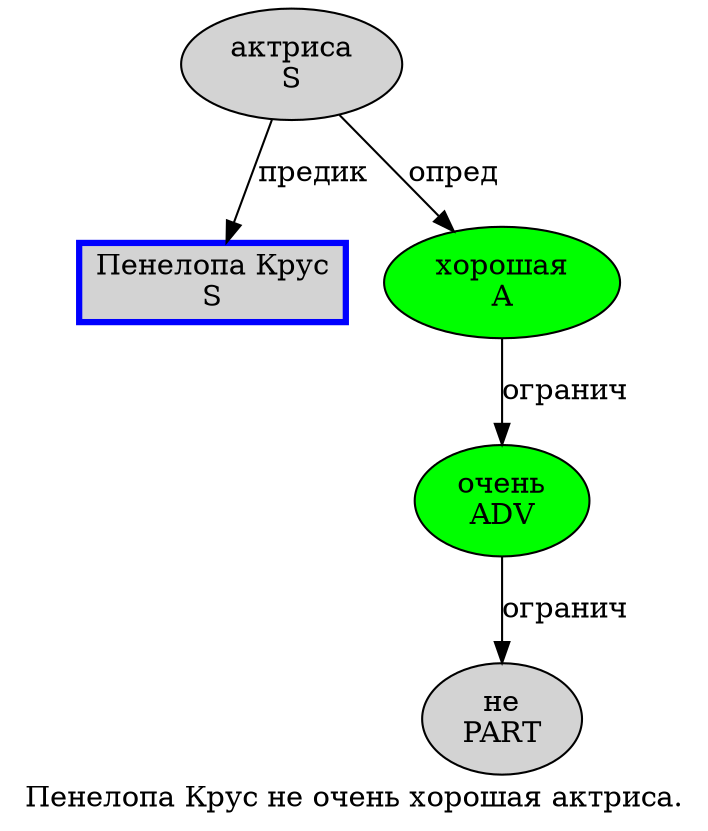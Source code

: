 digraph SENTENCE_15 {
	graph [label="Пенелопа Крус не очень хорошая актриса."]
	node [style=filled]
		0 [label="Пенелопа Крус
S" color=blue fillcolor=lightgray penwidth=3 shape=box]
		1 [label="не
PART" color="" fillcolor=lightgray penwidth=1 shape=ellipse]
		2 [label="очень
ADV" color="" fillcolor=green penwidth=1 shape=ellipse]
		3 [label="хорошая
A" color="" fillcolor=green penwidth=1 shape=ellipse]
		4 [label="актриса
S" color="" fillcolor=lightgray penwidth=1 shape=ellipse]
			3 -> 2 [label="огранич"]
			2 -> 1 [label="огранич"]
			4 -> 0 [label="предик"]
			4 -> 3 [label="опред"]
}